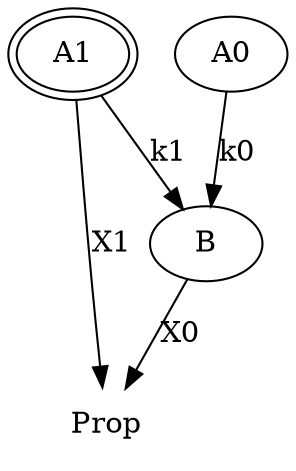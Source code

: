 digraph unl_l {
  node [peripheries = 2]

  T2 [label = "A1"]

  node [peripheries = 1]

  T0 [label = "B"]
  T1 [label = "A0"]

  node [peripheries = 0]

  T0 -> Prop [label = "X0"]
  T1 -> T0 [label = "k0"]
  T2 -> Prop [label = "X1"]
  T2 -> T0 [label = "k1"]
}
